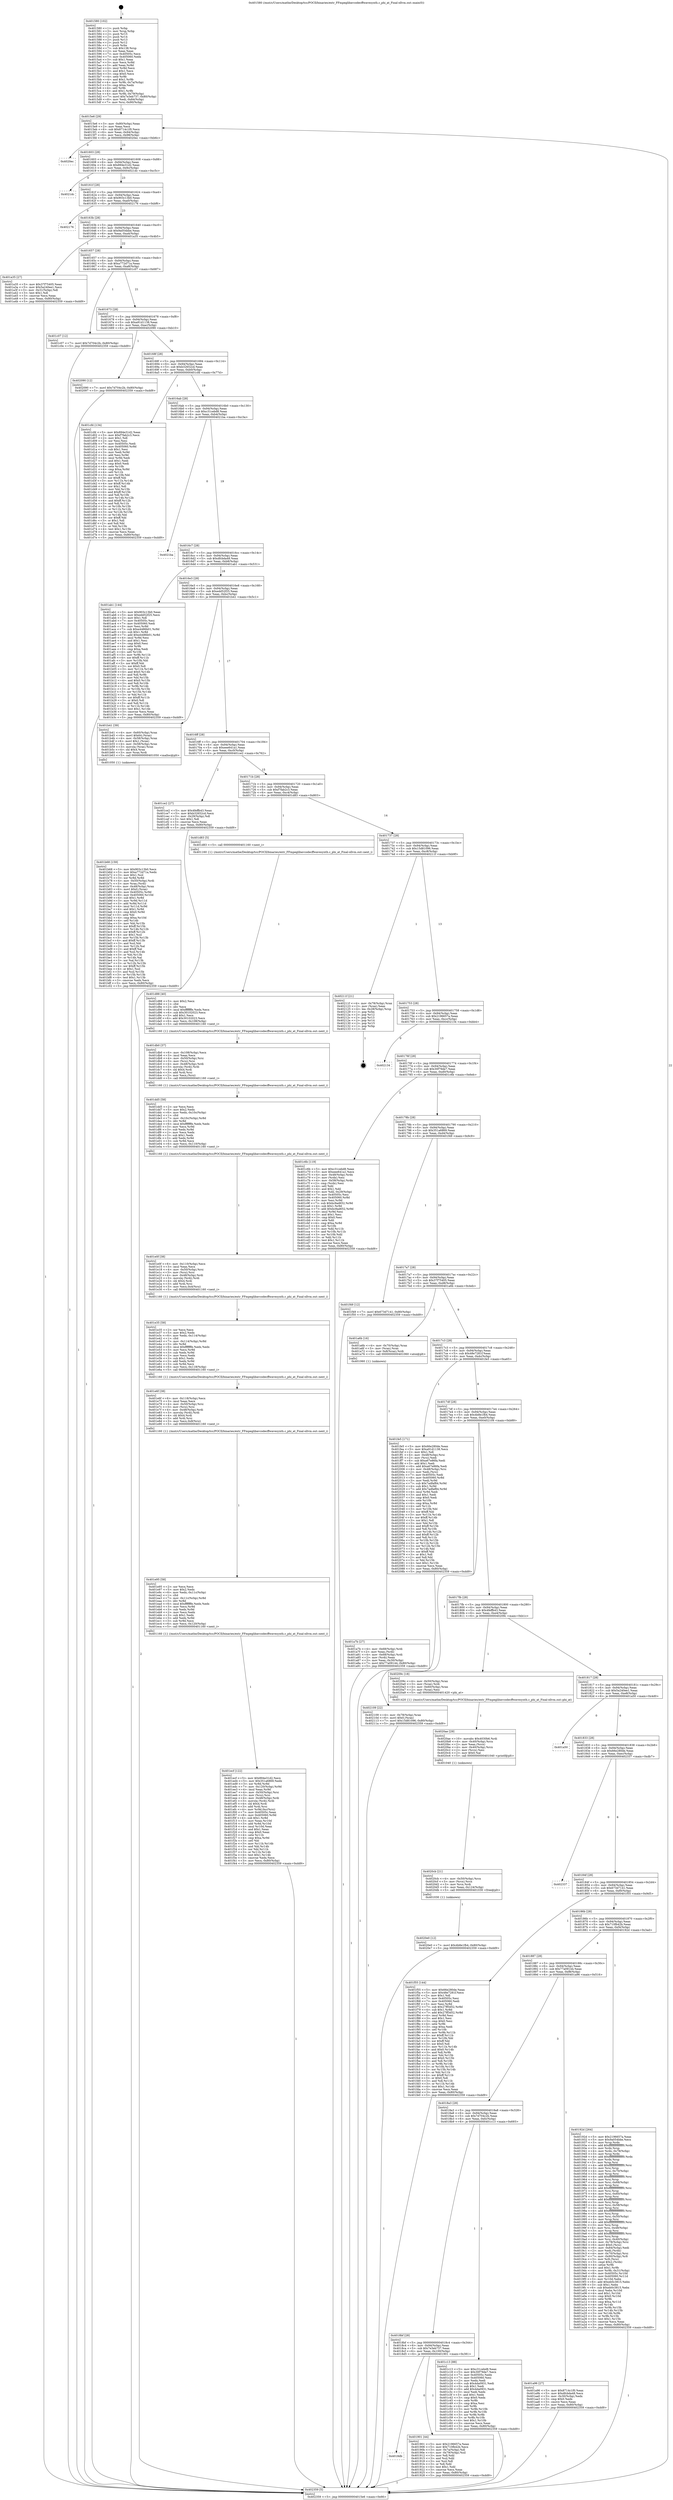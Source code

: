 digraph "0x401580" {
  label = "0x401580 (/mnt/c/Users/mathe/Desktop/tcc/POCII/binaries/extr_FFmpeglibavcodecffwavesynth.c_phi_at_Final-ollvm.out::main(0))"
  labelloc = "t"
  node[shape=record]

  Entry [label="",width=0.3,height=0.3,shape=circle,fillcolor=black,style=filled]
  "0x4015e6" [label="{
     0x4015e6 [29]\l
     | [instrs]\l
     &nbsp;&nbsp;0x4015e6 \<+3\>: mov -0x80(%rbp),%eax\l
     &nbsp;&nbsp;0x4015e9 \<+2\>: mov %eax,%ecx\l
     &nbsp;&nbsp;0x4015eb \<+6\>: sub $0x8714c1f0,%ecx\l
     &nbsp;&nbsp;0x4015f1 \<+6\>: mov %eax,-0x94(%rbp)\l
     &nbsp;&nbsp;0x4015f7 \<+6\>: mov %ecx,-0x98(%rbp)\l
     &nbsp;&nbsp;0x4015fd \<+6\>: je 00000000004020ec \<main+0xb6c\>\l
  }"]
  "0x4020ec" [label="{
     0x4020ec\l
  }", style=dashed]
  "0x401603" [label="{
     0x401603 [28]\l
     | [instrs]\l
     &nbsp;&nbsp;0x401603 \<+5\>: jmp 0000000000401608 \<main+0x88\>\l
     &nbsp;&nbsp;0x401608 \<+6\>: mov -0x94(%rbp),%eax\l
     &nbsp;&nbsp;0x40160e \<+5\>: sub $0x894e31d2,%eax\l
     &nbsp;&nbsp;0x401613 \<+6\>: mov %eax,-0x9c(%rbp)\l
     &nbsp;&nbsp;0x401619 \<+6\>: je 00000000004021dc \<main+0xc5c\>\l
  }"]
  Exit [label="",width=0.3,height=0.3,shape=circle,fillcolor=black,style=filled,peripheries=2]
  "0x4021dc" [label="{
     0x4021dc\l
  }", style=dashed]
  "0x40161f" [label="{
     0x40161f [28]\l
     | [instrs]\l
     &nbsp;&nbsp;0x40161f \<+5\>: jmp 0000000000401624 \<main+0xa4\>\l
     &nbsp;&nbsp;0x401624 \<+6\>: mov -0x94(%rbp),%eax\l
     &nbsp;&nbsp;0x40162a \<+5\>: sub $0x903c13b0,%eax\l
     &nbsp;&nbsp;0x40162f \<+6\>: mov %eax,-0xa0(%rbp)\l
     &nbsp;&nbsp;0x401635 \<+6\>: je 0000000000402176 \<main+0xbf6\>\l
  }"]
  "0x4020e0" [label="{
     0x4020e0 [12]\l
     | [instrs]\l
     &nbsp;&nbsp;0x4020e0 \<+7\>: movl $0x4b8e1fb4,-0x80(%rbp)\l
     &nbsp;&nbsp;0x4020e7 \<+5\>: jmp 0000000000402359 \<main+0xdd9\>\l
  }"]
  "0x402176" [label="{
     0x402176\l
  }", style=dashed]
  "0x40163b" [label="{
     0x40163b [28]\l
     | [instrs]\l
     &nbsp;&nbsp;0x40163b \<+5\>: jmp 0000000000401640 \<main+0xc0\>\l
     &nbsp;&nbsp;0x401640 \<+6\>: mov -0x94(%rbp),%eax\l
     &nbsp;&nbsp;0x401646 \<+5\>: sub $0x9a054bbe,%eax\l
     &nbsp;&nbsp;0x40164b \<+6\>: mov %eax,-0xa4(%rbp)\l
     &nbsp;&nbsp;0x401651 \<+6\>: je 0000000000401a35 \<main+0x4b5\>\l
  }"]
  "0x4020cb" [label="{
     0x4020cb [21]\l
     | [instrs]\l
     &nbsp;&nbsp;0x4020cb \<+4\>: mov -0x50(%rbp),%rcx\l
     &nbsp;&nbsp;0x4020cf \<+3\>: mov (%rcx),%rcx\l
     &nbsp;&nbsp;0x4020d2 \<+3\>: mov %rcx,%rdi\l
     &nbsp;&nbsp;0x4020d5 \<+6\>: mov %eax,-0x124(%rbp)\l
     &nbsp;&nbsp;0x4020db \<+5\>: call 0000000000401030 \<free@plt\>\l
     | [calls]\l
     &nbsp;&nbsp;0x401030 \{1\} (unknown)\l
  }"]
  "0x401a35" [label="{
     0x401a35 [27]\l
     | [instrs]\l
     &nbsp;&nbsp;0x401a35 \<+5\>: mov $0x37f75405,%eax\l
     &nbsp;&nbsp;0x401a3a \<+5\>: mov $0x5a240ee1,%ecx\l
     &nbsp;&nbsp;0x401a3f \<+3\>: mov -0x31(%rbp),%dl\l
     &nbsp;&nbsp;0x401a42 \<+3\>: test $0x1,%dl\l
     &nbsp;&nbsp;0x401a45 \<+3\>: cmovne %ecx,%eax\l
     &nbsp;&nbsp;0x401a48 \<+3\>: mov %eax,-0x80(%rbp)\l
     &nbsp;&nbsp;0x401a4b \<+5\>: jmp 0000000000402359 \<main+0xdd9\>\l
  }"]
  "0x401657" [label="{
     0x401657 [28]\l
     | [instrs]\l
     &nbsp;&nbsp;0x401657 \<+5\>: jmp 000000000040165c \<main+0xdc\>\l
     &nbsp;&nbsp;0x40165c \<+6\>: mov -0x94(%rbp),%eax\l
     &nbsp;&nbsp;0x401662 \<+5\>: sub $0xa772d71a,%eax\l
     &nbsp;&nbsp;0x401667 \<+6\>: mov %eax,-0xa8(%rbp)\l
     &nbsp;&nbsp;0x40166d \<+6\>: je 0000000000401c07 \<main+0x687\>\l
  }"]
  "0x4020ae" [label="{
     0x4020ae [29]\l
     | [instrs]\l
     &nbsp;&nbsp;0x4020ae \<+10\>: movabs $0x4030b6,%rdi\l
     &nbsp;&nbsp;0x4020b8 \<+4\>: mov -0x40(%rbp),%rcx\l
     &nbsp;&nbsp;0x4020bc \<+2\>: mov %eax,(%rcx)\l
     &nbsp;&nbsp;0x4020be \<+4\>: mov -0x40(%rbp),%rcx\l
     &nbsp;&nbsp;0x4020c2 \<+2\>: mov (%rcx),%esi\l
     &nbsp;&nbsp;0x4020c4 \<+2\>: mov $0x0,%al\l
     &nbsp;&nbsp;0x4020c6 \<+5\>: call 0000000000401040 \<printf@plt\>\l
     | [calls]\l
     &nbsp;&nbsp;0x401040 \{1\} (unknown)\l
  }"]
  "0x401c07" [label="{
     0x401c07 [12]\l
     | [instrs]\l
     &nbsp;&nbsp;0x401c07 \<+7\>: movl $0x7d704c2b,-0x80(%rbp)\l
     &nbsp;&nbsp;0x401c0e \<+5\>: jmp 0000000000402359 \<main+0xdd9\>\l
  }"]
  "0x401673" [label="{
     0x401673 [28]\l
     | [instrs]\l
     &nbsp;&nbsp;0x401673 \<+5\>: jmp 0000000000401678 \<main+0xf8\>\l
     &nbsp;&nbsp;0x401678 \<+6\>: mov -0x94(%rbp),%eax\l
     &nbsp;&nbsp;0x40167e \<+5\>: sub $0xa91d1138,%eax\l
     &nbsp;&nbsp;0x401683 \<+6\>: mov %eax,-0xac(%rbp)\l
     &nbsp;&nbsp;0x401689 \<+6\>: je 0000000000402090 \<main+0xb10\>\l
  }"]
  "0x401ecf" [label="{
     0x401ecf [122]\l
     | [instrs]\l
     &nbsp;&nbsp;0x401ecf \<+5\>: mov $0x894e31d2,%ecx\l
     &nbsp;&nbsp;0x401ed4 \<+5\>: mov $0x351a6869,%edx\l
     &nbsp;&nbsp;0x401ed9 \<+3\>: xor %r8d,%r8d\l
     &nbsp;&nbsp;0x401edc \<+7\>: mov -0x120(%rbp),%r9d\l
     &nbsp;&nbsp;0x401ee3 \<+4\>: imul %eax,%r9d\l
     &nbsp;&nbsp;0x401ee7 \<+4\>: mov -0x50(%rbp),%rsi\l
     &nbsp;&nbsp;0x401eeb \<+3\>: mov (%rsi),%rsi\l
     &nbsp;&nbsp;0x401eee \<+4\>: mov -0x48(%rbp),%rdi\l
     &nbsp;&nbsp;0x401ef2 \<+3\>: movslq (%rdi),%rdi\l
     &nbsp;&nbsp;0x401ef5 \<+4\>: shl $0x4,%rdi\l
     &nbsp;&nbsp;0x401ef9 \<+3\>: add %rdi,%rsi\l
     &nbsp;&nbsp;0x401efc \<+4\>: mov %r9d,0xc(%rsi)\l
     &nbsp;&nbsp;0x401f00 \<+7\>: mov 0x40505c,%eax\l
     &nbsp;&nbsp;0x401f07 \<+8\>: mov 0x405060,%r9d\l
     &nbsp;&nbsp;0x401f0f \<+4\>: sub $0x1,%r8d\l
     &nbsp;&nbsp;0x401f13 \<+3\>: mov %eax,%r10d\l
     &nbsp;&nbsp;0x401f16 \<+3\>: add %r8d,%r10d\l
     &nbsp;&nbsp;0x401f19 \<+4\>: imul %r10d,%eax\l
     &nbsp;&nbsp;0x401f1d \<+3\>: and $0x1,%eax\l
     &nbsp;&nbsp;0x401f20 \<+3\>: cmp $0x0,%eax\l
     &nbsp;&nbsp;0x401f23 \<+4\>: sete %r11b\l
     &nbsp;&nbsp;0x401f27 \<+4\>: cmp $0xa,%r9d\l
     &nbsp;&nbsp;0x401f2b \<+3\>: setl %bl\l
     &nbsp;&nbsp;0x401f2e \<+3\>: mov %r11b,%r14b\l
     &nbsp;&nbsp;0x401f31 \<+3\>: and %bl,%r14b\l
     &nbsp;&nbsp;0x401f34 \<+3\>: xor %bl,%r11b\l
     &nbsp;&nbsp;0x401f37 \<+3\>: or %r11b,%r14b\l
     &nbsp;&nbsp;0x401f3a \<+4\>: test $0x1,%r14b\l
     &nbsp;&nbsp;0x401f3e \<+3\>: cmovne %edx,%ecx\l
     &nbsp;&nbsp;0x401f41 \<+3\>: mov %ecx,-0x80(%rbp)\l
     &nbsp;&nbsp;0x401f44 \<+5\>: jmp 0000000000402359 \<main+0xdd9\>\l
  }"]
  "0x402090" [label="{
     0x402090 [12]\l
     | [instrs]\l
     &nbsp;&nbsp;0x402090 \<+7\>: movl $0x7d704c2b,-0x80(%rbp)\l
     &nbsp;&nbsp;0x402097 \<+5\>: jmp 0000000000402359 \<main+0xdd9\>\l
  }"]
  "0x40168f" [label="{
     0x40168f [28]\l
     | [instrs]\l
     &nbsp;&nbsp;0x40168f \<+5\>: jmp 0000000000401694 \<main+0x114\>\l
     &nbsp;&nbsp;0x401694 \<+6\>: mov -0x94(%rbp),%eax\l
     &nbsp;&nbsp;0x40169a \<+5\>: sub $0xb32652cd,%eax\l
     &nbsp;&nbsp;0x40169f \<+6\>: mov %eax,-0xb0(%rbp)\l
     &nbsp;&nbsp;0x4016a5 \<+6\>: je 0000000000401cfd \<main+0x77d\>\l
  }"]
  "0x401e95" [label="{
     0x401e95 [58]\l
     | [instrs]\l
     &nbsp;&nbsp;0x401e95 \<+2\>: xor %ecx,%ecx\l
     &nbsp;&nbsp;0x401e97 \<+5\>: mov $0x2,%edx\l
     &nbsp;&nbsp;0x401e9c \<+6\>: mov %edx,-0x11c(%rbp)\l
     &nbsp;&nbsp;0x401ea2 \<+1\>: cltd\l
     &nbsp;&nbsp;0x401ea3 \<+7\>: mov -0x11c(%rbp),%r8d\l
     &nbsp;&nbsp;0x401eaa \<+3\>: idiv %r8d\l
     &nbsp;&nbsp;0x401ead \<+6\>: imul $0xfffffffe,%edx,%edx\l
     &nbsp;&nbsp;0x401eb3 \<+3\>: mov %ecx,%r9d\l
     &nbsp;&nbsp;0x401eb6 \<+3\>: sub %edx,%r9d\l
     &nbsp;&nbsp;0x401eb9 \<+2\>: mov %ecx,%edx\l
     &nbsp;&nbsp;0x401ebb \<+3\>: sub $0x1,%edx\l
     &nbsp;&nbsp;0x401ebe \<+3\>: add %edx,%r9d\l
     &nbsp;&nbsp;0x401ec1 \<+3\>: sub %r9d,%ecx\l
     &nbsp;&nbsp;0x401ec4 \<+6\>: mov %ecx,-0x120(%rbp)\l
     &nbsp;&nbsp;0x401eca \<+5\>: call 0000000000401160 \<next_i\>\l
     | [calls]\l
     &nbsp;&nbsp;0x401160 \{1\} (/mnt/c/Users/mathe/Desktop/tcc/POCII/binaries/extr_FFmpeglibavcodecffwavesynth.c_phi_at_Final-ollvm.out::next_i)\l
  }"]
  "0x401cfd" [label="{
     0x401cfd [134]\l
     | [instrs]\l
     &nbsp;&nbsp;0x401cfd \<+5\>: mov $0x894e31d2,%eax\l
     &nbsp;&nbsp;0x401d02 \<+5\>: mov $0xf7fab2c3,%ecx\l
     &nbsp;&nbsp;0x401d07 \<+2\>: mov $0x1,%dl\l
     &nbsp;&nbsp;0x401d09 \<+2\>: xor %esi,%esi\l
     &nbsp;&nbsp;0x401d0b \<+7\>: mov 0x40505c,%edi\l
     &nbsp;&nbsp;0x401d12 \<+8\>: mov 0x405060,%r8d\l
     &nbsp;&nbsp;0x401d1a \<+3\>: sub $0x1,%esi\l
     &nbsp;&nbsp;0x401d1d \<+3\>: mov %edi,%r9d\l
     &nbsp;&nbsp;0x401d20 \<+3\>: add %esi,%r9d\l
     &nbsp;&nbsp;0x401d23 \<+4\>: imul %r9d,%edi\l
     &nbsp;&nbsp;0x401d27 \<+3\>: and $0x1,%edi\l
     &nbsp;&nbsp;0x401d2a \<+3\>: cmp $0x0,%edi\l
     &nbsp;&nbsp;0x401d2d \<+4\>: sete %r10b\l
     &nbsp;&nbsp;0x401d31 \<+4\>: cmp $0xa,%r8d\l
     &nbsp;&nbsp;0x401d35 \<+4\>: setl %r11b\l
     &nbsp;&nbsp;0x401d39 \<+3\>: mov %r10b,%bl\l
     &nbsp;&nbsp;0x401d3c \<+3\>: xor $0xff,%bl\l
     &nbsp;&nbsp;0x401d3f \<+3\>: mov %r11b,%r14b\l
     &nbsp;&nbsp;0x401d42 \<+4\>: xor $0xff,%r14b\l
     &nbsp;&nbsp;0x401d46 \<+3\>: xor $0x1,%dl\l
     &nbsp;&nbsp;0x401d49 \<+3\>: mov %bl,%r15b\l
     &nbsp;&nbsp;0x401d4c \<+4\>: and $0xff,%r15b\l
     &nbsp;&nbsp;0x401d50 \<+3\>: and %dl,%r10b\l
     &nbsp;&nbsp;0x401d53 \<+3\>: mov %r14b,%r12b\l
     &nbsp;&nbsp;0x401d56 \<+4\>: and $0xff,%r12b\l
     &nbsp;&nbsp;0x401d5a \<+3\>: and %dl,%r11b\l
     &nbsp;&nbsp;0x401d5d \<+3\>: or %r10b,%r15b\l
     &nbsp;&nbsp;0x401d60 \<+3\>: or %r11b,%r12b\l
     &nbsp;&nbsp;0x401d63 \<+3\>: xor %r12b,%r15b\l
     &nbsp;&nbsp;0x401d66 \<+3\>: or %r14b,%bl\l
     &nbsp;&nbsp;0x401d69 \<+3\>: xor $0xff,%bl\l
     &nbsp;&nbsp;0x401d6c \<+3\>: or $0x1,%dl\l
     &nbsp;&nbsp;0x401d6f \<+2\>: and %dl,%bl\l
     &nbsp;&nbsp;0x401d71 \<+3\>: or %bl,%r15b\l
     &nbsp;&nbsp;0x401d74 \<+4\>: test $0x1,%r15b\l
     &nbsp;&nbsp;0x401d78 \<+3\>: cmovne %ecx,%eax\l
     &nbsp;&nbsp;0x401d7b \<+3\>: mov %eax,-0x80(%rbp)\l
     &nbsp;&nbsp;0x401d7e \<+5\>: jmp 0000000000402359 \<main+0xdd9\>\l
  }"]
  "0x4016ab" [label="{
     0x4016ab [28]\l
     | [instrs]\l
     &nbsp;&nbsp;0x4016ab \<+5\>: jmp 00000000004016b0 \<main+0x130\>\l
     &nbsp;&nbsp;0x4016b0 \<+6\>: mov -0x94(%rbp),%eax\l
     &nbsp;&nbsp;0x4016b6 \<+5\>: sub $0xc31cebd8,%eax\l
     &nbsp;&nbsp;0x4016bb \<+6\>: mov %eax,-0xb4(%rbp)\l
     &nbsp;&nbsp;0x4016c1 \<+6\>: je 00000000004021ba \<main+0xc3a\>\l
  }"]
  "0x401e6f" [label="{
     0x401e6f [38]\l
     | [instrs]\l
     &nbsp;&nbsp;0x401e6f \<+6\>: mov -0x118(%rbp),%ecx\l
     &nbsp;&nbsp;0x401e75 \<+3\>: imul %eax,%ecx\l
     &nbsp;&nbsp;0x401e78 \<+4\>: mov -0x50(%rbp),%rsi\l
     &nbsp;&nbsp;0x401e7c \<+3\>: mov (%rsi),%rsi\l
     &nbsp;&nbsp;0x401e7f \<+4\>: mov -0x48(%rbp),%rdi\l
     &nbsp;&nbsp;0x401e83 \<+3\>: movslq (%rdi),%rdi\l
     &nbsp;&nbsp;0x401e86 \<+4\>: shl $0x4,%rdi\l
     &nbsp;&nbsp;0x401e8a \<+3\>: add %rdi,%rsi\l
     &nbsp;&nbsp;0x401e8d \<+3\>: mov %ecx,0x8(%rsi)\l
     &nbsp;&nbsp;0x401e90 \<+5\>: call 0000000000401160 \<next_i\>\l
     | [calls]\l
     &nbsp;&nbsp;0x401160 \{1\} (/mnt/c/Users/mathe/Desktop/tcc/POCII/binaries/extr_FFmpeglibavcodecffwavesynth.c_phi_at_Final-ollvm.out::next_i)\l
  }"]
  "0x4021ba" [label="{
     0x4021ba\l
  }", style=dashed]
  "0x4016c7" [label="{
     0x4016c7 [28]\l
     | [instrs]\l
     &nbsp;&nbsp;0x4016c7 \<+5\>: jmp 00000000004016cc \<main+0x14c\>\l
     &nbsp;&nbsp;0x4016cc \<+6\>: mov -0x94(%rbp),%eax\l
     &nbsp;&nbsp;0x4016d2 \<+5\>: sub $0xdfcbda48,%eax\l
     &nbsp;&nbsp;0x4016d7 \<+6\>: mov %eax,-0xb8(%rbp)\l
     &nbsp;&nbsp;0x4016dd \<+6\>: je 0000000000401ab1 \<main+0x531\>\l
  }"]
  "0x401e35" [label="{
     0x401e35 [58]\l
     | [instrs]\l
     &nbsp;&nbsp;0x401e35 \<+2\>: xor %ecx,%ecx\l
     &nbsp;&nbsp;0x401e37 \<+5\>: mov $0x2,%edx\l
     &nbsp;&nbsp;0x401e3c \<+6\>: mov %edx,-0x114(%rbp)\l
     &nbsp;&nbsp;0x401e42 \<+1\>: cltd\l
     &nbsp;&nbsp;0x401e43 \<+7\>: mov -0x114(%rbp),%r8d\l
     &nbsp;&nbsp;0x401e4a \<+3\>: idiv %r8d\l
     &nbsp;&nbsp;0x401e4d \<+6\>: imul $0xfffffffe,%edx,%edx\l
     &nbsp;&nbsp;0x401e53 \<+3\>: mov %ecx,%r9d\l
     &nbsp;&nbsp;0x401e56 \<+3\>: sub %edx,%r9d\l
     &nbsp;&nbsp;0x401e59 \<+2\>: mov %ecx,%edx\l
     &nbsp;&nbsp;0x401e5b \<+3\>: sub $0x1,%edx\l
     &nbsp;&nbsp;0x401e5e \<+3\>: add %edx,%r9d\l
     &nbsp;&nbsp;0x401e61 \<+3\>: sub %r9d,%ecx\l
     &nbsp;&nbsp;0x401e64 \<+6\>: mov %ecx,-0x118(%rbp)\l
     &nbsp;&nbsp;0x401e6a \<+5\>: call 0000000000401160 \<next_i\>\l
     | [calls]\l
     &nbsp;&nbsp;0x401160 \{1\} (/mnt/c/Users/mathe/Desktop/tcc/POCII/binaries/extr_FFmpeglibavcodecffwavesynth.c_phi_at_Final-ollvm.out::next_i)\l
  }"]
  "0x401ab1" [label="{
     0x401ab1 [144]\l
     | [instrs]\l
     &nbsp;&nbsp;0x401ab1 \<+5\>: mov $0x903c13b0,%eax\l
     &nbsp;&nbsp;0x401ab6 \<+5\>: mov $0xedd52f25,%ecx\l
     &nbsp;&nbsp;0x401abb \<+2\>: mov $0x1,%dl\l
     &nbsp;&nbsp;0x401abd \<+7\>: mov 0x40505c,%esi\l
     &nbsp;&nbsp;0x401ac4 \<+7\>: mov 0x405060,%edi\l
     &nbsp;&nbsp;0x401acb \<+3\>: mov %esi,%r8d\l
     &nbsp;&nbsp;0x401ace \<+7\>: sub $0xe4486b01,%r8d\l
     &nbsp;&nbsp;0x401ad5 \<+4\>: sub $0x1,%r8d\l
     &nbsp;&nbsp;0x401ad9 \<+7\>: add $0xe4486b01,%r8d\l
     &nbsp;&nbsp;0x401ae0 \<+4\>: imul %r8d,%esi\l
     &nbsp;&nbsp;0x401ae4 \<+3\>: and $0x1,%esi\l
     &nbsp;&nbsp;0x401ae7 \<+3\>: cmp $0x0,%esi\l
     &nbsp;&nbsp;0x401aea \<+4\>: sete %r9b\l
     &nbsp;&nbsp;0x401aee \<+3\>: cmp $0xa,%edi\l
     &nbsp;&nbsp;0x401af1 \<+4\>: setl %r10b\l
     &nbsp;&nbsp;0x401af5 \<+3\>: mov %r9b,%r11b\l
     &nbsp;&nbsp;0x401af8 \<+4\>: xor $0xff,%r11b\l
     &nbsp;&nbsp;0x401afc \<+3\>: mov %r10b,%bl\l
     &nbsp;&nbsp;0x401aff \<+3\>: xor $0xff,%bl\l
     &nbsp;&nbsp;0x401b02 \<+3\>: xor $0x0,%dl\l
     &nbsp;&nbsp;0x401b05 \<+3\>: mov %r11b,%r14b\l
     &nbsp;&nbsp;0x401b08 \<+4\>: and $0x0,%r14b\l
     &nbsp;&nbsp;0x401b0c \<+3\>: and %dl,%r9b\l
     &nbsp;&nbsp;0x401b0f \<+3\>: mov %bl,%r15b\l
     &nbsp;&nbsp;0x401b12 \<+4\>: and $0x0,%r15b\l
     &nbsp;&nbsp;0x401b16 \<+3\>: and %dl,%r10b\l
     &nbsp;&nbsp;0x401b19 \<+3\>: or %r9b,%r14b\l
     &nbsp;&nbsp;0x401b1c \<+3\>: or %r10b,%r15b\l
     &nbsp;&nbsp;0x401b1f \<+3\>: xor %r15b,%r14b\l
     &nbsp;&nbsp;0x401b22 \<+3\>: or %bl,%r11b\l
     &nbsp;&nbsp;0x401b25 \<+4\>: xor $0xff,%r11b\l
     &nbsp;&nbsp;0x401b29 \<+3\>: or $0x0,%dl\l
     &nbsp;&nbsp;0x401b2c \<+3\>: and %dl,%r11b\l
     &nbsp;&nbsp;0x401b2f \<+3\>: or %r11b,%r14b\l
     &nbsp;&nbsp;0x401b32 \<+4\>: test $0x1,%r14b\l
     &nbsp;&nbsp;0x401b36 \<+3\>: cmovne %ecx,%eax\l
     &nbsp;&nbsp;0x401b39 \<+3\>: mov %eax,-0x80(%rbp)\l
     &nbsp;&nbsp;0x401b3c \<+5\>: jmp 0000000000402359 \<main+0xdd9\>\l
  }"]
  "0x4016e3" [label="{
     0x4016e3 [28]\l
     | [instrs]\l
     &nbsp;&nbsp;0x4016e3 \<+5\>: jmp 00000000004016e8 \<main+0x168\>\l
     &nbsp;&nbsp;0x4016e8 \<+6\>: mov -0x94(%rbp),%eax\l
     &nbsp;&nbsp;0x4016ee \<+5\>: sub $0xedd52f25,%eax\l
     &nbsp;&nbsp;0x4016f3 \<+6\>: mov %eax,-0xbc(%rbp)\l
     &nbsp;&nbsp;0x4016f9 \<+6\>: je 0000000000401b41 \<main+0x5c1\>\l
  }"]
  "0x401e0f" [label="{
     0x401e0f [38]\l
     | [instrs]\l
     &nbsp;&nbsp;0x401e0f \<+6\>: mov -0x110(%rbp),%ecx\l
     &nbsp;&nbsp;0x401e15 \<+3\>: imul %eax,%ecx\l
     &nbsp;&nbsp;0x401e18 \<+4\>: mov -0x50(%rbp),%rsi\l
     &nbsp;&nbsp;0x401e1c \<+3\>: mov (%rsi),%rsi\l
     &nbsp;&nbsp;0x401e1f \<+4\>: mov -0x48(%rbp),%rdi\l
     &nbsp;&nbsp;0x401e23 \<+3\>: movslq (%rdi),%rdi\l
     &nbsp;&nbsp;0x401e26 \<+4\>: shl $0x4,%rdi\l
     &nbsp;&nbsp;0x401e2a \<+3\>: add %rdi,%rsi\l
     &nbsp;&nbsp;0x401e2d \<+3\>: mov %ecx,0x4(%rsi)\l
     &nbsp;&nbsp;0x401e30 \<+5\>: call 0000000000401160 \<next_i\>\l
     | [calls]\l
     &nbsp;&nbsp;0x401160 \{1\} (/mnt/c/Users/mathe/Desktop/tcc/POCII/binaries/extr_FFmpeglibavcodecffwavesynth.c_phi_at_Final-ollvm.out::next_i)\l
  }"]
  "0x401b41" [label="{
     0x401b41 [39]\l
     | [instrs]\l
     &nbsp;&nbsp;0x401b41 \<+4\>: mov -0x60(%rbp),%rax\l
     &nbsp;&nbsp;0x401b45 \<+6\>: movl $0x64,(%rax)\l
     &nbsp;&nbsp;0x401b4b \<+4\>: mov -0x58(%rbp),%rax\l
     &nbsp;&nbsp;0x401b4f \<+6\>: movl $0x1,(%rax)\l
     &nbsp;&nbsp;0x401b55 \<+4\>: mov -0x58(%rbp),%rax\l
     &nbsp;&nbsp;0x401b59 \<+3\>: movslq (%rax),%rax\l
     &nbsp;&nbsp;0x401b5c \<+4\>: shl $0x4,%rax\l
     &nbsp;&nbsp;0x401b60 \<+3\>: mov %rax,%rdi\l
     &nbsp;&nbsp;0x401b63 \<+5\>: call 0000000000401050 \<malloc@plt\>\l
     | [calls]\l
     &nbsp;&nbsp;0x401050 \{1\} (unknown)\l
  }"]
  "0x4016ff" [label="{
     0x4016ff [28]\l
     | [instrs]\l
     &nbsp;&nbsp;0x4016ff \<+5\>: jmp 0000000000401704 \<main+0x184\>\l
     &nbsp;&nbsp;0x401704 \<+6\>: mov -0x94(%rbp),%eax\l
     &nbsp;&nbsp;0x40170a \<+5\>: sub $0xeee641a1,%eax\l
     &nbsp;&nbsp;0x40170f \<+6\>: mov %eax,-0xc0(%rbp)\l
     &nbsp;&nbsp;0x401715 \<+6\>: je 0000000000401ce2 \<main+0x762\>\l
  }"]
  "0x401dd5" [label="{
     0x401dd5 [58]\l
     | [instrs]\l
     &nbsp;&nbsp;0x401dd5 \<+2\>: xor %ecx,%ecx\l
     &nbsp;&nbsp;0x401dd7 \<+5\>: mov $0x2,%edx\l
     &nbsp;&nbsp;0x401ddc \<+6\>: mov %edx,-0x10c(%rbp)\l
     &nbsp;&nbsp;0x401de2 \<+1\>: cltd\l
     &nbsp;&nbsp;0x401de3 \<+7\>: mov -0x10c(%rbp),%r8d\l
     &nbsp;&nbsp;0x401dea \<+3\>: idiv %r8d\l
     &nbsp;&nbsp;0x401ded \<+6\>: imul $0xfffffffe,%edx,%edx\l
     &nbsp;&nbsp;0x401df3 \<+3\>: mov %ecx,%r9d\l
     &nbsp;&nbsp;0x401df6 \<+3\>: sub %edx,%r9d\l
     &nbsp;&nbsp;0x401df9 \<+2\>: mov %ecx,%edx\l
     &nbsp;&nbsp;0x401dfb \<+3\>: sub $0x1,%edx\l
     &nbsp;&nbsp;0x401dfe \<+3\>: add %edx,%r9d\l
     &nbsp;&nbsp;0x401e01 \<+3\>: sub %r9d,%ecx\l
     &nbsp;&nbsp;0x401e04 \<+6\>: mov %ecx,-0x110(%rbp)\l
     &nbsp;&nbsp;0x401e0a \<+5\>: call 0000000000401160 \<next_i\>\l
     | [calls]\l
     &nbsp;&nbsp;0x401160 \{1\} (/mnt/c/Users/mathe/Desktop/tcc/POCII/binaries/extr_FFmpeglibavcodecffwavesynth.c_phi_at_Final-ollvm.out::next_i)\l
  }"]
  "0x401ce2" [label="{
     0x401ce2 [27]\l
     | [instrs]\l
     &nbsp;&nbsp;0x401ce2 \<+5\>: mov $0x4feffb43,%eax\l
     &nbsp;&nbsp;0x401ce7 \<+5\>: mov $0xb32652cd,%ecx\l
     &nbsp;&nbsp;0x401cec \<+3\>: mov -0x29(%rbp),%dl\l
     &nbsp;&nbsp;0x401cef \<+3\>: test $0x1,%dl\l
     &nbsp;&nbsp;0x401cf2 \<+3\>: cmovne %ecx,%eax\l
     &nbsp;&nbsp;0x401cf5 \<+3\>: mov %eax,-0x80(%rbp)\l
     &nbsp;&nbsp;0x401cf8 \<+5\>: jmp 0000000000402359 \<main+0xdd9\>\l
  }"]
  "0x40171b" [label="{
     0x40171b [28]\l
     | [instrs]\l
     &nbsp;&nbsp;0x40171b \<+5\>: jmp 0000000000401720 \<main+0x1a0\>\l
     &nbsp;&nbsp;0x401720 \<+6\>: mov -0x94(%rbp),%eax\l
     &nbsp;&nbsp;0x401726 \<+5\>: sub $0xf7fab2c3,%eax\l
     &nbsp;&nbsp;0x40172b \<+6\>: mov %eax,-0xc4(%rbp)\l
     &nbsp;&nbsp;0x401731 \<+6\>: je 0000000000401d83 \<main+0x803\>\l
  }"]
  "0x401db0" [label="{
     0x401db0 [37]\l
     | [instrs]\l
     &nbsp;&nbsp;0x401db0 \<+6\>: mov -0x108(%rbp),%ecx\l
     &nbsp;&nbsp;0x401db6 \<+3\>: imul %eax,%ecx\l
     &nbsp;&nbsp;0x401db9 \<+4\>: mov -0x50(%rbp),%rsi\l
     &nbsp;&nbsp;0x401dbd \<+3\>: mov (%rsi),%rsi\l
     &nbsp;&nbsp;0x401dc0 \<+4\>: mov -0x48(%rbp),%rdi\l
     &nbsp;&nbsp;0x401dc4 \<+3\>: movslq (%rdi),%rdi\l
     &nbsp;&nbsp;0x401dc7 \<+4\>: shl $0x4,%rdi\l
     &nbsp;&nbsp;0x401dcb \<+3\>: add %rdi,%rsi\l
     &nbsp;&nbsp;0x401dce \<+2\>: mov %ecx,(%rsi)\l
     &nbsp;&nbsp;0x401dd0 \<+5\>: call 0000000000401160 \<next_i\>\l
     | [calls]\l
     &nbsp;&nbsp;0x401160 \{1\} (/mnt/c/Users/mathe/Desktop/tcc/POCII/binaries/extr_FFmpeglibavcodecffwavesynth.c_phi_at_Final-ollvm.out::next_i)\l
  }"]
  "0x401d83" [label="{
     0x401d83 [5]\l
     | [instrs]\l
     &nbsp;&nbsp;0x401d83 \<+5\>: call 0000000000401160 \<next_i\>\l
     | [calls]\l
     &nbsp;&nbsp;0x401160 \{1\} (/mnt/c/Users/mathe/Desktop/tcc/POCII/binaries/extr_FFmpeglibavcodecffwavesynth.c_phi_at_Final-ollvm.out::next_i)\l
  }"]
  "0x401737" [label="{
     0x401737 [28]\l
     | [instrs]\l
     &nbsp;&nbsp;0x401737 \<+5\>: jmp 000000000040173c \<main+0x1bc\>\l
     &nbsp;&nbsp;0x40173c \<+6\>: mov -0x94(%rbp),%eax\l
     &nbsp;&nbsp;0x401742 \<+5\>: sub $0x15d81096,%eax\l
     &nbsp;&nbsp;0x401747 \<+6\>: mov %eax,-0xc8(%rbp)\l
     &nbsp;&nbsp;0x40174d \<+6\>: je 000000000040211f \<main+0xb9f\>\l
  }"]
  "0x401d88" [label="{
     0x401d88 [40]\l
     | [instrs]\l
     &nbsp;&nbsp;0x401d88 \<+5\>: mov $0x2,%ecx\l
     &nbsp;&nbsp;0x401d8d \<+1\>: cltd\l
     &nbsp;&nbsp;0x401d8e \<+2\>: idiv %ecx\l
     &nbsp;&nbsp;0x401d90 \<+6\>: imul $0xfffffffe,%edx,%ecx\l
     &nbsp;&nbsp;0x401d96 \<+6\>: sub $0x30102023,%ecx\l
     &nbsp;&nbsp;0x401d9c \<+3\>: add $0x1,%ecx\l
     &nbsp;&nbsp;0x401d9f \<+6\>: add $0x30102023,%ecx\l
     &nbsp;&nbsp;0x401da5 \<+6\>: mov %ecx,-0x108(%rbp)\l
     &nbsp;&nbsp;0x401dab \<+5\>: call 0000000000401160 \<next_i\>\l
     | [calls]\l
     &nbsp;&nbsp;0x401160 \{1\} (/mnt/c/Users/mathe/Desktop/tcc/POCII/binaries/extr_FFmpeglibavcodecffwavesynth.c_phi_at_Final-ollvm.out::next_i)\l
  }"]
  "0x40211f" [label="{
     0x40211f [21]\l
     | [instrs]\l
     &nbsp;&nbsp;0x40211f \<+4\>: mov -0x78(%rbp),%rax\l
     &nbsp;&nbsp;0x402123 \<+2\>: mov (%rax),%eax\l
     &nbsp;&nbsp;0x402125 \<+4\>: lea -0x28(%rbp),%rsp\l
     &nbsp;&nbsp;0x402129 \<+1\>: pop %rbx\l
     &nbsp;&nbsp;0x40212a \<+2\>: pop %r12\l
     &nbsp;&nbsp;0x40212c \<+2\>: pop %r13\l
     &nbsp;&nbsp;0x40212e \<+2\>: pop %r14\l
     &nbsp;&nbsp;0x402130 \<+2\>: pop %r15\l
     &nbsp;&nbsp;0x402132 \<+1\>: pop %rbp\l
     &nbsp;&nbsp;0x402133 \<+1\>: ret\l
  }"]
  "0x401753" [label="{
     0x401753 [28]\l
     | [instrs]\l
     &nbsp;&nbsp;0x401753 \<+5\>: jmp 0000000000401758 \<main+0x1d8\>\l
     &nbsp;&nbsp;0x401758 \<+6\>: mov -0x94(%rbp),%eax\l
     &nbsp;&nbsp;0x40175e \<+5\>: sub $0x2196657a,%eax\l
     &nbsp;&nbsp;0x401763 \<+6\>: mov %eax,-0xcc(%rbp)\l
     &nbsp;&nbsp;0x401769 \<+6\>: je 0000000000402134 \<main+0xbb4\>\l
  }"]
  "0x401b68" [label="{
     0x401b68 [159]\l
     | [instrs]\l
     &nbsp;&nbsp;0x401b68 \<+5\>: mov $0x903c13b0,%ecx\l
     &nbsp;&nbsp;0x401b6d \<+5\>: mov $0xa772d71a,%edx\l
     &nbsp;&nbsp;0x401b72 \<+3\>: mov $0x1,%sil\l
     &nbsp;&nbsp;0x401b75 \<+3\>: xor %r8d,%r8d\l
     &nbsp;&nbsp;0x401b78 \<+4\>: mov -0x50(%rbp),%rdi\l
     &nbsp;&nbsp;0x401b7c \<+3\>: mov %rax,(%rdi)\l
     &nbsp;&nbsp;0x401b7f \<+4\>: mov -0x48(%rbp),%rax\l
     &nbsp;&nbsp;0x401b83 \<+6\>: movl $0x0,(%rax)\l
     &nbsp;&nbsp;0x401b89 \<+8\>: mov 0x40505c,%r9d\l
     &nbsp;&nbsp;0x401b91 \<+8\>: mov 0x405060,%r10d\l
     &nbsp;&nbsp;0x401b99 \<+4\>: sub $0x1,%r8d\l
     &nbsp;&nbsp;0x401b9d \<+3\>: mov %r9d,%r11d\l
     &nbsp;&nbsp;0x401ba0 \<+3\>: add %r8d,%r11d\l
     &nbsp;&nbsp;0x401ba3 \<+4\>: imul %r11d,%r9d\l
     &nbsp;&nbsp;0x401ba7 \<+4\>: and $0x1,%r9d\l
     &nbsp;&nbsp;0x401bab \<+4\>: cmp $0x0,%r9d\l
     &nbsp;&nbsp;0x401baf \<+3\>: sete %bl\l
     &nbsp;&nbsp;0x401bb2 \<+4\>: cmp $0xa,%r10d\l
     &nbsp;&nbsp;0x401bb6 \<+4\>: setl %r14b\l
     &nbsp;&nbsp;0x401bba \<+3\>: mov %bl,%r15b\l
     &nbsp;&nbsp;0x401bbd \<+4\>: xor $0xff,%r15b\l
     &nbsp;&nbsp;0x401bc1 \<+3\>: mov %r14b,%r12b\l
     &nbsp;&nbsp;0x401bc4 \<+4\>: xor $0xff,%r12b\l
     &nbsp;&nbsp;0x401bc8 \<+4\>: xor $0x1,%sil\l
     &nbsp;&nbsp;0x401bcc \<+3\>: mov %r15b,%r13b\l
     &nbsp;&nbsp;0x401bcf \<+4\>: and $0xff,%r13b\l
     &nbsp;&nbsp;0x401bd3 \<+3\>: and %sil,%bl\l
     &nbsp;&nbsp;0x401bd6 \<+3\>: mov %r12b,%al\l
     &nbsp;&nbsp;0x401bd9 \<+2\>: and $0xff,%al\l
     &nbsp;&nbsp;0x401bdb \<+3\>: and %sil,%r14b\l
     &nbsp;&nbsp;0x401bde \<+3\>: or %bl,%r13b\l
     &nbsp;&nbsp;0x401be1 \<+3\>: or %r14b,%al\l
     &nbsp;&nbsp;0x401be4 \<+3\>: xor %al,%r13b\l
     &nbsp;&nbsp;0x401be7 \<+3\>: or %r12b,%r15b\l
     &nbsp;&nbsp;0x401bea \<+4\>: xor $0xff,%r15b\l
     &nbsp;&nbsp;0x401bee \<+4\>: or $0x1,%sil\l
     &nbsp;&nbsp;0x401bf2 \<+3\>: and %sil,%r15b\l
     &nbsp;&nbsp;0x401bf5 \<+3\>: or %r15b,%r13b\l
     &nbsp;&nbsp;0x401bf8 \<+4\>: test $0x1,%r13b\l
     &nbsp;&nbsp;0x401bfc \<+3\>: cmovne %edx,%ecx\l
     &nbsp;&nbsp;0x401bff \<+3\>: mov %ecx,-0x80(%rbp)\l
     &nbsp;&nbsp;0x401c02 \<+5\>: jmp 0000000000402359 \<main+0xdd9\>\l
  }"]
  "0x402134" [label="{
     0x402134\l
  }", style=dashed]
  "0x40176f" [label="{
     0x40176f [28]\l
     | [instrs]\l
     &nbsp;&nbsp;0x40176f \<+5\>: jmp 0000000000401774 \<main+0x1f4\>\l
     &nbsp;&nbsp;0x401774 \<+6\>: mov -0x94(%rbp),%eax\l
     &nbsp;&nbsp;0x40177a \<+5\>: sub $0x30f79de7,%eax\l
     &nbsp;&nbsp;0x40177f \<+6\>: mov %eax,-0xd0(%rbp)\l
     &nbsp;&nbsp;0x401785 \<+6\>: je 0000000000401c6b \<main+0x6eb\>\l
  }"]
  "0x401a7b" [label="{
     0x401a7b [27]\l
     | [instrs]\l
     &nbsp;&nbsp;0x401a7b \<+4\>: mov -0x68(%rbp),%rdi\l
     &nbsp;&nbsp;0x401a7f \<+2\>: mov %eax,(%rdi)\l
     &nbsp;&nbsp;0x401a81 \<+4\>: mov -0x68(%rbp),%rdi\l
     &nbsp;&nbsp;0x401a85 \<+2\>: mov (%rdi),%eax\l
     &nbsp;&nbsp;0x401a87 \<+3\>: mov %eax,-0x30(%rbp)\l
     &nbsp;&nbsp;0x401a8a \<+7\>: movl $0x77a09144,-0x80(%rbp)\l
     &nbsp;&nbsp;0x401a91 \<+5\>: jmp 0000000000402359 \<main+0xdd9\>\l
  }"]
  "0x401c6b" [label="{
     0x401c6b [119]\l
     | [instrs]\l
     &nbsp;&nbsp;0x401c6b \<+5\>: mov $0xc31cebd8,%eax\l
     &nbsp;&nbsp;0x401c70 \<+5\>: mov $0xeee641a1,%ecx\l
     &nbsp;&nbsp;0x401c75 \<+4\>: mov -0x48(%rbp),%rdx\l
     &nbsp;&nbsp;0x401c79 \<+2\>: mov (%rdx),%esi\l
     &nbsp;&nbsp;0x401c7b \<+4\>: mov -0x58(%rbp),%rdx\l
     &nbsp;&nbsp;0x401c7f \<+2\>: cmp (%rdx),%esi\l
     &nbsp;&nbsp;0x401c81 \<+4\>: setl %dil\l
     &nbsp;&nbsp;0x401c85 \<+4\>: and $0x1,%dil\l
     &nbsp;&nbsp;0x401c89 \<+4\>: mov %dil,-0x29(%rbp)\l
     &nbsp;&nbsp;0x401c8d \<+7\>: mov 0x40505c,%esi\l
     &nbsp;&nbsp;0x401c94 \<+8\>: mov 0x405060,%r8d\l
     &nbsp;&nbsp;0x401c9c \<+3\>: mov %esi,%r9d\l
     &nbsp;&nbsp;0x401c9f \<+7\>: sub $0xbc9ad652,%r9d\l
     &nbsp;&nbsp;0x401ca6 \<+4\>: sub $0x1,%r9d\l
     &nbsp;&nbsp;0x401caa \<+7\>: add $0xbc9ad652,%r9d\l
     &nbsp;&nbsp;0x401cb1 \<+4\>: imul %r9d,%esi\l
     &nbsp;&nbsp;0x401cb5 \<+3\>: and $0x1,%esi\l
     &nbsp;&nbsp;0x401cb8 \<+3\>: cmp $0x0,%esi\l
     &nbsp;&nbsp;0x401cbb \<+4\>: sete %dil\l
     &nbsp;&nbsp;0x401cbf \<+4\>: cmp $0xa,%r8d\l
     &nbsp;&nbsp;0x401cc3 \<+4\>: setl %r10b\l
     &nbsp;&nbsp;0x401cc7 \<+3\>: mov %dil,%r11b\l
     &nbsp;&nbsp;0x401cca \<+3\>: and %r10b,%r11b\l
     &nbsp;&nbsp;0x401ccd \<+3\>: xor %r10b,%dil\l
     &nbsp;&nbsp;0x401cd0 \<+3\>: or %dil,%r11b\l
     &nbsp;&nbsp;0x401cd3 \<+4\>: test $0x1,%r11b\l
     &nbsp;&nbsp;0x401cd7 \<+3\>: cmovne %ecx,%eax\l
     &nbsp;&nbsp;0x401cda \<+3\>: mov %eax,-0x80(%rbp)\l
     &nbsp;&nbsp;0x401cdd \<+5\>: jmp 0000000000402359 \<main+0xdd9\>\l
  }"]
  "0x40178b" [label="{
     0x40178b [28]\l
     | [instrs]\l
     &nbsp;&nbsp;0x40178b \<+5\>: jmp 0000000000401790 \<main+0x210\>\l
     &nbsp;&nbsp;0x401790 \<+6\>: mov -0x94(%rbp),%eax\l
     &nbsp;&nbsp;0x401796 \<+5\>: sub $0x351a6869,%eax\l
     &nbsp;&nbsp;0x40179b \<+6\>: mov %eax,-0xd4(%rbp)\l
     &nbsp;&nbsp;0x4017a1 \<+6\>: je 0000000000401f49 \<main+0x9c9\>\l
  }"]
  "0x401580" [label="{
     0x401580 [102]\l
     | [instrs]\l
     &nbsp;&nbsp;0x401580 \<+1\>: push %rbp\l
     &nbsp;&nbsp;0x401581 \<+3\>: mov %rsp,%rbp\l
     &nbsp;&nbsp;0x401584 \<+2\>: push %r15\l
     &nbsp;&nbsp;0x401586 \<+2\>: push %r14\l
     &nbsp;&nbsp;0x401588 \<+2\>: push %r13\l
     &nbsp;&nbsp;0x40158a \<+2\>: push %r12\l
     &nbsp;&nbsp;0x40158c \<+1\>: push %rbx\l
     &nbsp;&nbsp;0x40158d \<+7\>: sub $0x138,%rsp\l
     &nbsp;&nbsp;0x401594 \<+2\>: xor %eax,%eax\l
     &nbsp;&nbsp;0x401596 \<+7\>: mov 0x40505c,%ecx\l
     &nbsp;&nbsp;0x40159d \<+7\>: mov 0x405060,%edx\l
     &nbsp;&nbsp;0x4015a4 \<+3\>: sub $0x1,%eax\l
     &nbsp;&nbsp;0x4015a7 \<+3\>: mov %ecx,%r8d\l
     &nbsp;&nbsp;0x4015aa \<+3\>: add %eax,%r8d\l
     &nbsp;&nbsp;0x4015ad \<+4\>: imul %r8d,%ecx\l
     &nbsp;&nbsp;0x4015b1 \<+3\>: and $0x1,%ecx\l
     &nbsp;&nbsp;0x4015b4 \<+3\>: cmp $0x0,%ecx\l
     &nbsp;&nbsp;0x4015b7 \<+4\>: sete %r9b\l
     &nbsp;&nbsp;0x4015bb \<+4\>: and $0x1,%r9b\l
     &nbsp;&nbsp;0x4015bf \<+4\>: mov %r9b,-0x7a(%rbp)\l
     &nbsp;&nbsp;0x4015c3 \<+3\>: cmp $0xa,%edx\l
     &nbsp;&nbsp;0x4015c6 \<+4\>: setl %r9b\l
     &nbsp;&nbsp;0x4015ca \<+4\>: and $0x1,%r9b\l
     &nbsp;&nbsp;0x4015ce \<+4\>: mov %r9b,-0x79(%rbp)\l
     &nbsp;&nbsp;0x4015d2 \<+7\>: movl $0x7e3eb737,-0x80(%rbp)\l
     &nbsp;&nbsp;0x4015d9 \<+6\>: mov %edi,-0x84(%rbp)\l
     &nbsp;&nbsp;0x4015df \<+7\>: mov %rsi,-0x90(%rbp)\l
  }"]
  "0x401f49" [label="{
     0x401f49 [12]\l
     | [instrs]\l
     &nbsp;&nbsp;0x401f49 \<+7\>: movl $0x673d7141,-0x80(%rbp)\l
     &nbsp;&nbsp;0x401f50 \<+5\>: jmp 0000000000402359 \<main+0xdd9\>\l
  }"]
  "0x4017a7" [label="{
     0x4017a7 [28]\l
     | [instrs]\l
     &nbsp;&nbsp;0x4017a7 \<+5\>: jmp 00000000004017ac \<main+0x22c\>\l
     &nbsp;&nbsp;0x4017ac \<+6\>: mov -0x94(%rbp),%eax\l
     &nbsp;&nbsp;0x4017b2 \<+5\>: sub $0x37f75405,%eax\l
     &nbsp;&nbsp;0x4017b7 \<+6\>: mov %eax,-0xd8(%rbp)\l
     &nbsp;&nbsp;0x4017bd \<+6\>: je 0000000000401a6b \<main+0x4eb\>\l
  }"]
  "0x402359" [label="{
     0x402359 [5]\l
     | [instrs]\l
     &nbsp;&nbsp;0x402359 \<+5\>: jmp 00000000004015e6 \<main+0x66\>\l
  }"]
  "0x401a6b" [label="{
     0x401a6b [16]\l
     | [instrs]\l
     &nbsp;&nbsp;0x401a6b \<+4\>: mov -0x70(%rbp),%rax\l
     &nbsp;&nbsp;0x401a6f \<+3\>: mov (%rax),%rax\l
     &nbsp;&nbsp;0x401a72 \<+4\>: mov 0x8(%rax),%rdi\l
     &nbsp;&nbsp;0x401a76 \<+5\>: call 0000000000401060 \<atoi@plt\>\l
     | [calls]\l
     &nbsp;&nbsp;0x401060 \{1\} (unknown)\l
  }"]
  "0x4017c3" [label="{
     0x4017c3 [28]\l
     | [instrs]\l
     &nbsp;&nbsp;0x4017c3 \<+5\>: jmp 00000000004017c8 \<main+0x248\>\l
     &nbsp;&nbsp;0x4017c8 \<+6\>: mov -0x94(%rbp),%eax\l
     &nbsp;&nbsp;0x4017ce \<+5\>: sub $0x48e7281f,%eax\l
     &nbsp;&nbsp;0x4017d3 \<+6\>: mov %eax,-0xdc(%rbp)\l
     &nbsp;&nbsp;0x4017d9 \<+6\>: je 0000000000401fe5 \<main+0xa65\>\l
  }"]
  "0x4018db" [label="{
     0x4018db\l
  }", style=dashed]
  "0x401fe5" [label="{
     0x401fe5 [171]\l
     | [instrs]\l
     &nbsp;&nbsp;0x401fe5 \<+5\>: mov $0x66e280de,%eax\l
     &nbsp;&nbsp;0x401fea \<+5\>: mov $0xa91d1138,%ecx\l
     &nbsp;&nbsp;0x401fef \<+2\>: mov $0x1,%dl\l
     &nbsp;&nbsp;0x401ff1 \<+4\>: mov -0x48(%rbp),%rsi\l
     &nbsp;&nbsp;0x401ff5 \<+2\>: mov (%rsi),%edi\l
     &nbsp;&nbsp;0x401ff7 \<+6\>: sub $0xa67e86fa,%edi\l
     &nbsp;&nbsp;0x401ffd \<+3\>: add $0x1,%edi\l
     &nbsp;&nbsp;0x402000 \<+6\>: add $0xa67e86fa,%edi\l
     &nbsp;&nbsp;0x402006 \<+4\>: mov -0x48(%rbp),%rsi\l
     &nbsp;&nbsp;0x40200a \<+2\>: mov %edi,(%rsi)\l
     &nbsp;&nbsp;0x40200c \<+7\>: mov 0x40505c,%edi\l
     &nbsp;&nbsp;0x402013 \<+8\>: mov 0x405060,%r8d\l
     &nbsp;&nbsp;0x40201b \<+3\>: mov %edi,%r9d\l
     &nbsp;&nbsp;0x40201e \<+7\>: sub $0x7adfaf84,%r9d\l
     &nbsp;&nbsp;0x402025 \<+4\>: sub $0x1,%r9d\l
     &nbsp;&nbsp;0x402029 \<+7\>: add $0x7adfaf84,%r9d\l
     &nbsp;&nbsp;0x402030 \<+4\>: imul %r9d,%edi\l
     &nbsp;&nbsp;0x402034 \<+3\>: and $0x1,%edi\l
     &nbsp;&nbsp;0x402037 \<+3\>: cmp $0x0,%edi\l
     &nbsp;&nbsp;0x40203a \<+4\>: sete %r10b\l
     &nbsp;&nbsp;0x40203e \<+4\>: cmp $0xa,%r8d\l
     &nbsp;&nbsp;0x402042 \<+4\>: setl %r11b\l
     &nbsp;&nbsp;0x402046 \<+3\>: mov %r10b,%bl\l
     &nbsp;&nbsp;0x402049 \<+3\>: xor $0xff,%bl\l
     &nbsp;&nbsp;0x40204c \<+3\>: mov %r11b,%r14b\l
     &nbsp;&nbsp;0x40204f \<+4\>: xor $0xff,%r14b\l
     &nbsp;&nbsp;0x402053 \<+3\>: xor $0x1,%dl\l
     &nbsp;&nbsp;0x402056 \<+3\>: mov %bl,%r15b\l
     &nbsp;&nbsp;0x402059 \<+4\>: and $0xff,%r15b\l
     &nbsp;&nbsp;0x40205d \<+3\>: and %dl,%r10b\l
     &nbsp;&nbsp;0x402060 \<+3\>: mov %r14b,%r12b\l
     &nbsp;&nbsp;0x402063 \<+4\>: and $0xff,%r12b\l
     &nbsp;&nbsp;0x402067 \<+3\>: and %dl,%r11b\l
     &nbsp;&nbsp;0x40206a \<+3\>: or %r10b,%r15b\l
     &nbsp;&nbsp;0x40206d \<+3\>: or %r11b,%r12b\l
     &nbsp;&nbsp;0x402070 \<+3\>: xor %r12b,%r15b\l
     &nbsp;&nbsp;0x402073 \<+3\>: or %r14b,%bl\l
     &nbsp;&nbsp;0x402076 \<+3\>: xor $0xff,%bl\l
     &nbsp;&nbsp;0x402079 \<+3\>: or $0x1,%dl\l
     &nbsp;&nbsp;0x40207c \<+2\>: and %dl,%bl\l
     &nbsp;&nbsp;0x40207e \<+3\>: or %bl,%r15b\l
     &nbsp;&nbsp;0x402081 \<+4\>: test $0x1,%r15b\l
     &nbsp;&nbsp;0x402085 \<+3\>: cmovne %ecx,%eax\l
     &nbsp;&nbsp;0x402088 \<+3\>: mov %eax,-0x80(%rbp)\l
     &nbsp;&nbsp;0x40208b \<+5\>: jmp 0000000000402359 \<main+0xdd9\>\l
  }"]
  "0x4017df" [label="{
     0x4017df [28]\l
     | [instrs]\l
     &nbsp;&nbsp;0x4017df \<+5\>: jmp 00000000004017e4 \<main+0x264\>\l
     &nbsp;&nbsp;0x4017e4 \<+6\>: mov -0x94(%rbp),%eax\l
     &nbsp;&nbsp;0x4017ea \<+5\>: sub $0x4b8e1fb4,%eax\l
     &nbsp;&nbsp;0x4017ef \<+6\>: mov %eax,-0xe0(%rbp)\l
     &nbsp;&nbsp;0x4017f5 \<+6\>: je 0000000000402109 \<main+0xb89\>\l
  }"]
  "0x401901" [label="{
     0x401901 [44]\l
     | [instrs]\l
     &nbsp;&nbsp;0x401901 \<+5\>: mov $0x2196657a,%eax\l
     &nbsp;&nbsp;0x401906 \<+5\>: mov $0x710fb42b,%ecx\l
     &nbsp;&nbsp;0x40190b \<+3\>: mov -0x7a(%rbp),%dl\l
     &nbsp;&nbsp;0x40190e \<+4\>: mov -0x79(%rbp),%sil\l
     &nbsp;&nbsp;0x401912 \<+3\>: mov %dl,%dil\l
     &nbsp;&nbsp;0x401915 \<+3\>: and %sil,%dil\l
     &nbsp;&nbsp;0x401918 \<+3\>: xor %sil,%dl\l
     &nbsp;&nbsp;0x40191b \<+3\>: or %dl,%dil\l
     &nbsp;&nbsp;0x40191e \<+4\>: test $0x1,%dil\l
     &nbsp;&nbsp;0x401922 \<+3\>: cmovne %ecx,%eax\l
     &nbsp;&nbsp;0x401925 \<+3\>: mov %eax,-0x80(%rbp)\l
     &nbsp;&nbsp;0x401928 \<+5\>: jmp 0000000000402359 \<main+0xdd9\>\l
  }"]
  "0x402109" [label="{
     0x402109 [22]\l
     | [instrs]\l
     &nbsp;&nbsp;0x402109 \<+4\>: mov -0x78(%rbp),%rax\l
     &nbsp;&nbsp;0x40210d \<+6\>: movl $0x0,(%rax)\l
     &nbsp;&nbsp;0x402113 \<+7\>: movl $0x15d81096,-0x80(%rbp)\l
     &nbsp;&nbsp;0x40211a \<+5\>: jmp 0000000000402359 \<main+0xdd9\>\l
  }"]
  "0x4017fb" [label="{
     0x4017fb [28]\l
     | [instrs]\l
     &nbsp;&nbsp;0x4017fb \<+5\>: jmp 0000000000401800 \<main+0x280\>\l
     &nbsp;&nbsp;0x401800 \<+6\>: mov -0x94(%rbp),%eax\l
     &nbsp;&nbsp;0x401806 \<+5\>: sub $0x4feffb43,%eax\l
     &nbsp;&nbsp;0x40180b \<+6\>: mov %eax,-0xe4(%rbp)\l
     &nbsp;&nbsp;0x401811 \<+6\>: je 000000000040209c \<main+0xb1c\>\l
  }"]
  "0x4018bf" [label="{
     0x4018bf [28]\l
     | [instrs]\l
     &nbsp;&nbsp;0x4018bf \<+5\>: jmp 00000000004018c4 \<main+0x344\>\l
     &nbsp;&nbsp;0x4018c4 \<+6\>: mov -0x94(%rbp),%eax\l
     &nbsp;&nbsp;0x4018ca \<+5\>: sub $0x7e3eb737,%eax\l
     &nbsp;&nbsp;0x4018cf \<+6\>: mov %eax,-0x100(%rbp)\l
     &nbsp;&nbsp;0x4018d5 \<+6\>: je 0000000000401901 \<main+0x381\>\l
  }"]
  "0x40209c" [label="{
     0x40209c [18]\l
     | [instrs]\l
     &nbsp;&nbsp;0x40209c \<+4\>: mov -0x50(%rbp),%rax\l
     &nbsp;&nbsp;0x4020a0 \<+3\>: mov (%rax),%rdi\l
     &nbsp;&nbsp;0x4020a3 \<+4\>: mov -0x60(%rbp),%rax\l
     &nbsp;&nbsp;0x4020a7 \<+2\>: mov (%rax),%esi\l
     &nbsp;&nbsp;0x4020a9 \<+5\>: call 0000000000401420 \<phi_at\>\l
     | [calls]\l
     &nbsp;&nbsp;0x401420 \{1\} (/mnt/c/Users/mathe/Desktop/tcc/POCII/binaries/extr_FFmpeglibavcodecffwavesynth.c_phi_at_Final-ollvm.out::phi_at)\l
  }"]
  "0x401817" [label="{
     0x401817 [28]\l
     | [instrs]\l
     &nbsp;&nbsp;0x401817 \<+5\>: jmp 000000000040181c \<main+0x29c\>\l
     &nbsp;&nbsp;0x40181c \<+6\>: mov -0x94(%rbp),%eax\l
     &nbsp;&nbsp;0x401822 \<+5\>: sub $0x5a240ee1,%eax\l
     &nbsp;&nbsp;0x401827 \<+6\>: mov %eax,-0xe8(%rbp)\l
     &nbsp;&nbsp;0x40182d \<+6\>: je 0000000000401a50 \<main+0x4d0\>\l
  }"]
  "0x401c13" [label="{
     0x401c13 [88]\l
     | [instrs]\l
     &nbsp;&nbsp;0x401c13 \<+5\>: mov $0xc31cebd8,%eax\l
     &nbsp;&nbsp;0x401c18 \<+5\>: mov $0x30f79de7,%ecx\l
     &nbsp;&nbsp;0x401c1d \<+7\>: mov 0x40505c,%edx\l
     &nbsp;&nbsp;0x401c24 \<+7\>: mov 0x405060,%esi\l
     &nbsp;&nbsp;0x401c2b \<+2\>: mov %edx,%edi\l
     &nbsp;&nbsp;0x401c2d \<+6\>: sub $0x4da0931,%edi\l
     &nbsp;&nbsp;0x401c33 \<+3\>: sub $0x1,%edi\l
     &nbsp;&nbsp;0x401c36 \<+6\>: add $0x4da0931,%edi\l
     &nbsp;&nbsp;0x401c3c \<+3\>: imul %edi,%edx\l
     &nbsp;&nbsp;0x401c3f \<+3\>: and $0x1,%edx\l
     &nbsp;&nbsp;0x401c42 \<+3\>: cmp $0x0,%edx\l
     &nbsp;&nbsp;0x401c45 \<+4\>: sete %r8b\l
     &nbsp;&nbsp;0x401c49 \<+3\>: cmp $0xa,%esi\l
     &nbsp;&nbsp;0x401c4c \<+4\>: setl %r9b\l
     &nbsp;&nbsp;0x401c50 \<+3\>: mov %r8b,%r10b\l
     &nbsp;&nbsp;0x401c53 \<+3\>: and %r9b,%r10b\l
     &nbsp;&nbsp;0x401c56 \<+3\>: xor %r9b,%r8b\l
     &nbsp;&nbsp;0x401c59 \<+3\>: or %r8b,%r10b\l
     &nbsp;&nbsp;0x401c5c \<+4\>: test $0x1,%r10b\l
     &nbsp;&nbsp;0x401c60 \<+3\>: cmovne %ecx,%eax\l
     &nbsp;&nbsp;0x401c63 \<+3\>: mov %eax,-0x80(%rbp)\l
     &nbsp;&nbsp;0x401c66 \<+5\>: jmp 0000000000402359 \<main+0xdd9\>\l
  }"]
  "0x401a50" [label="{
     0x401a50\l
  }", style=dashed]
  "0x401833" [label="{
     0x401833 [28]\l
     | [instrs]\l
     &nbsp;&nbsp;0x401833 \<+5\>: jmp 0000000000401838 \<main+0x2b8\>\l
     &nbsp;&nbsp;0x401838 \<+6\>: mov -0x94(%rbp),%eax\l
     &nbsp;&nbsp;0x40183e \<+5\>: sub $0x66e280de,%eax\l
     &nbsp;&nbsp;0x401843 \<+6\>: mov %eax,-0xec(%rbp)\l
     &nbsp;&nbsp;0x401849 \<+6\>: je 0000000000402337 \<main+0xdb7\>\l
  }"]
  "0x4018a3" [label="{
     0x4018a3 [28]\l
     | [instrs]\l
     &nbsp;&nbsp;0x4018a3 \<+5\>: jmp 00000000004018a8 \<main+0x328\>\l
     &nbsp;&nbsp;0x4018a8 \<+6\>: mov -0x94(%rbp),%eax\l
     &nbsp;&nbsp;0x4018ae \<+5\>: sub $0x7d704c2b,%eax\l
     &nbsp;&nbsp;0x4018b3 \<+6\>: mov %eax,-0xfc(%rbp)\l
     &nbsp;&nbsp;0x4018b9 \<+6\>: je 0000000000401c13 \<main+0x693\>\l
  }"]
  "0x402337" [label="{
     0x402337\l
  }", style=dashed]
  "0x40184f" [label="{
     0x40184f [28]\l
     | [instrs]\l
     &nbsp;&nbsp;0x40184f \<+5\>: jmp 0000000000401854 \<main+0x2d4\>\l
     &nbsp;&nbsp;0x401854 \<+6\>: mov -0x94(%rbp),%eax\l
     &nbsp;&nbsp;0x40185a \<+5\>: sub $0x673d7141,%eax\l
     &nbsp;&nbsp;0x40185f \<+6\>: mov %eax,-0xf0(%rbp)\l
     &nbsp;&nbsp;0x401865 \<+6\>: je 0000000000401f55 \<main+0x9d5\>\l
  }"]
  "0x401a96" [label="{
     0x401a96 [27]\l
     | [instrs]\l
     &nbsp;&nbsp;0x401a96 \<+5\>: mov $0x8714c1f0,%eax\l
     &nbsp;&nbsp;0x401a9b \<+5\>: mov $0xdfcbda48,%ecx\l
     &nbsp;&nbsp;0x401aa0 \<+3\>: mov -0x30(%rbp),%edx\l
     &nbsp;&nbsp;0x401aa3 \<+3\>: cmp $0x0,%edx\l
     &nbsp;&nbsp;0x401aa6 \<+3\>: cmove %ecx,%eax\l
     &nbsp;&nbsp;0x401aa9 \<+3\>: mov %eax,-0x80(%rbp)\l
     &nbsp;&nbsp;0x401aac \<+5\>: jmp 0000000000402359 \<main+0xdd9\>\l
  }"]
  "0x401f55" [label="{
     0x401f55 [144]\l
     | [instrs]\l
     &nbsp;&nbsp;0x401f55 \<+5\>: mov $0x66e280de,%eax\l
     &nbsp;&nbsp;0x401f5a \<+5\>: mov $0x48e7281f,%ecx\l
     &nbsp;&nbsp;0x401f5f \<+2\>: mov $0x1,%dl\l
     &nbsp;&nbsp;0x401f61 \<+7\>: mov 0x40505c,%esi\l
     &nbsp;&nbsp;0x401f68 \<+7\>: mov 0x405060,%edi\l
     &nbsp;&nbsp;0x401f6f \<+3\>: mov %esi,%r8d\l
     &nbsp;&nbsp;0x401f72 \<+7\>: sub $0x27ff3d52,%r8d\l
     &nbsp;&nbsp;0x401f79 \<+4\>: sub $0x1,%r8d\l
     &nbsp;&nbsp;0x401f7d \<+7\>: add $0x27ff3d52,%r8d\l
     &nbsp;&nbsp;0x401f84 \<+4\>: imul %r8d,%esi\l
     &nbsp;&nbsp;0x401f88 \<+3\>: and $0x1,%esi\l
     &nbsp;&nbsp;0x401f8b \<+3\>: cmp $0x0,%esi\l
     &nbsp;&nbsp;0x401f8e \<+4\>: sete %r9b\l
     &nbsp;&nbsp;0x401f92 \<+3\>: cmp $0xa,%edi\l
     &nbsp;&nbsp;0x401f95 \<+4\>: setl %r10b\l
     &nbsp;&nbsp;0x401f99 \<+3\>: mov %r9b,%r11b\l
     &nbsp;&nbsp;0x401f9c \<+4\>: xor $0xff,%r11b\l
     &nbsp;&nbsp;0x401fa0 \<+3\>: mov %r10b,%bl\l
     &nbsp;&nbsp;0x401fa3 \<+3\>: xor $0xff,%bl\l
     &nbsp;&nbsp;0x401fa6 \<+3\>: xor $0x0,%dl\l
     &nbsp;&nbsp;0x401fa9 \<+3\>: mov %r11b,%r14b\l
     &nbsp;&nbsp;0x401fac \<+4\>: and $0x0,%r14b\l
     &nbsp;&nbsp;0x401fb0 \<+3\>: and %dl,%r9b\l
     &nbsp;&nbsp;0x401fb3 \<+3\>: mov %bl,%r15b\l
     &nbsp;&nbsp;0x401fb6 \<+4\>: and $0x0,%r15b\l
     &nbsp;&nbsp;0x401fba \<+3\>: and %dl,%r10b\l
     &nbsp;&nbsp;0x401fbd \<+3\>: or %r9b,%r14b\l
     &nbsp;&nbsp;0x401fc0 \<+3\>: or %r10b,%r15b\l
     &nbsp;&nbsp;0x401fc3 \<+3\>: xor %r15b,%r14b\l
     &nbsp;&nbsp;0x401fc6 \<+3\>: or %bl,%r11b\l
     &nbsp;&nbsp;0x401fc9 \<+4\>: xor $0xff,%r11b\l
     &nbsp;&nbsp;0x401fcd \<+3\>: or $0x0,%dl\l
     &nbsp;&nbsp;0x401fd0 \<+3\>: and %dl,%r11b\l
     &nbsp;&nbsp;0x401fd3 \<+3\>: or %r11b,%r14b\l
     &nbsp;&nbsp;0x401fd6 \<+4\>: test $0x1,%r14b\l
     &nbsp;&nbsp;0x401fda \<+3\>: cmovne %ecx,%eax\l
     &nbsp;&nbsp;0x401fdd \<+3\>: mov %eax,-0x80(%rbp)\l
     &nbsp;&nbsp;0x401fe0 \<+5\>: jmp 0000000000402359 \<main+0xdd9\>\l
  }"]
  "0x40186b" [label="{
     0x40186b [28]\l
     | [instrs]\l
     &nbsp;&nbsp;0x40186b \<+5\>: jmp 0000000000401870 \<main+0x2f0\>\l
     &nbsp;&nbsp;0x401870 \<+6\>: mov -0x94(%rbp),%eax\l
     &nbsp;&nbsp;0x401876 \<+5\>: sub $0x710fb42b,%eax\l
     &nbsp;&nbsp;0x40187b \<+6\>: mov %eax,-0xf4(%rbp)\l
     &nbsp;&nbsp;0x401881 \<+6\>: je 000000000040192d \<main+0x3ad\>\l
  }"]
  "0x401887" [label="{
     0x401887 [28]\l
     | [instrs]\l
     &nbsp;&nbsp;0x401887 \<+5\>: jmp 000000000040188c \<main+0x30c\>\l
     &nbsp;&nbsp;0x40188c \<+6\>: mov -0x94(%rbp),%eax\l
     &nbsp;&nbsp;0x401892 \<+5\>: sub $0x77a09144,%eax\l
     &nbsp;&nbsp;0x401897 \<+6\>: mov %eax,-0xf8(%rbp)\l
     &nbsp;&nbsp;0x40189d \<+6\>: je 0000000000401a96 \<main+0x516\>\l
  }"]
  "0x40192d" [label="{
     0x40192d [264]\l
     | [instrs]\l
     &nbsp;&nbsp;0x40192d \<+5\>: mov $0x2196657a,%eax\l
     &nbsp;&nbsp;0x401932 \<+5\>: mov $0x9a054bbe,%ecx\l
     &nbsp;&nbsp;0x401937 \<+3\>: mov %rsp,%rdx\l
     &nbsp;&nbsp;0x40193a \<+4\>: add $0xfffffffffffffff0,%rdx\l
     &nbsp;&nbsp;0x40193e \<+3\>: mov %rdx,%rsp\l
     &nbsp;&nbsp;0x401941 \<+4\>: mov %rdx,-0x78(%rbp)\l
     &nbsp;&nbsp;0x401945 \<+3\>: mov %rsp,%rdx\l
     &nbsp;&nbsp;0x401948 \<+4\>: add $0xfffffffffffffff0,%rdx\l
     &nbsp;&nbsp;0x40194c \<+3\>: mov %rdx,%rsp\l
     &nbsp;&nbsp;0x40194f \<+3\>: mov %rsp,%rsi\l
     &nbsp;&nbsp;0x401952 \<+4\>: add $0xfffffffffffffff0,%rsi\l
     &nbsp;&nbsp;0x401956 \<+3\>: mov %rsi,%rsp\l
     &nbsp;&nbsp;0x401959 \<+4\>: mov %rsi,-0x70(%rbp)\l
     &nbsp;&nbsp;0x40195d \<+3\>: mov %rsp,%rsi\l
     &nbsp;&nbsp;0x401960 \<+4\>: add $0xfffffffffffffff0,%rsi\l
     &nbsp;&nbsp;0x401964 \<+3\>: mov %rsi,%rsp\l
     &nbsp;&nbsp;0x401967 \<+4\>: mov %rsi,-0x68(%rbp)\l
     &nbsp;&nbsp;0x40196b \<+3\>: mov %rsp,%rsi\l
     &nbsp;&nbsp;0x40196e \<+4\>: add $0xfffffffffffffff0,%rsi\l
     &nbsp;&nbsp;0x401972 \<+3\>: mov %rsi,%rsp\l
     &nbsp;&nbsp;0x401975 \<+4\>: mov %rsi,-0x60(%rbp)\l
     &nbsp;&nbsp;0x401979 \<+3\>: mov %rsp,%rsi\l
     &nbsp;&nbsp;0x40197c \<+4\>: add $0xfffffffffffffff0,%rsi\l
     &nbsp;&nbsp;0x401980 \<+3\>: mov %rsi,%rsp\l
     &nbsp;&nbsp;0x401983 \<+4\>: mov %rsi,-0x58(%rbp)\l
     &nbsp;&nbsp;0x401987 \<+3\>: mov %rsp,%rsi\l
     &nbsp;&nbsp;0x40198a \<+4\>: add $0xfffffffffffffff0,%rsi\l
     &nbsp;&nbsp;0x40198e \<+3\>: mov %rsi,%rsp\l
     &nbsp;&nbsp;0x401991 \<+4\>: mov %rsi,-0x50(%rbp)\l
     &nbsp;&nbsp;0x401995 \<+3\>: mov %rsp,%rsi\l
     &nbsp;&nbsp;0x401998 \<+4\>: add $0xfffffffffffffff0,%rsi\l
     &nbsp;&nbsp;0x40199c \<+3\>: mov %rsi,%rsp\l
     &nbsp;&nbsp;0x40199f \<+4\>: mov %rsi,-0x48(%rbp)\l
     &nbsp;&nbsp;0x4019a3 \<+3\>: mov %rsp,%rsi\l
     &nbsp;&nbsp;0x4019a6 \<+4\>: add $0xfffffffffffffff0,%rsi\l
     &nbsp;&nbsp;0x4019aa \<+3\>: mov %rsi,%rsp\l
     &nbsp;&nbsp;0x4019ad \<+4\>: mov %rsi,-0x40(%rbp)\l
     &nbsp;&nbsp;0x4019b1 \<+4\>: mov -0x78(%rbp),%rsi\l
     &nbsp;&nbsp;0x4019b5 \<+6\>: movl $0x0,(%rsi)\l
     &nbsp;&nbsp;0x4019bb \<+6\>: mov -0x84(%rbp),%edi\l
     &nbsp;&nbsp;0x4019c1 \<+2\>: mov %edi,(%rdx)\l
     &nbsp;&nbsp;0x4019c3 \<+4\>: mov -0x70(%rbp),%rsi\l
     &nbsp;&nbsp;0x4019c7 \<+7\>: mov -0x90(%rbp),%r8\l
     &nbsp;&nbsp;0x4019ce \<+3\>: mov %r8,(%rsi)\l
     &nbsp;&nbsp;0x4019d1 \<+3\>: cmpl $0x2,(%rdx)\l
     &nbsp;&nbsp;0x4019d4 \<+4\>: setne %r9b\l
     &nbsp;&nbsp;0x4019d8 \<+4\>: and $0x1,%r9b\l
     &nbsp;&nbsp;0x4019dc \<+4\>: mov %r9b,-0x31(%rbp)\l
     &nbsp;&nbsp;0x4019e0 \<+8\>: mov 0x40505c,%r10d\l
     &nbsp;&nbsp;0x4019e8 \<+8\>: mov 0x405060,%r11d\l
     &nbsp;&nbsp;0x4019f0 \<+3\>: mov %r10d,%ebx\l
     &nbsp;&nbsp;0x4019f3 \<+6\>: add $0xeb0c3815,%ebx\l
     &nbsp;&nbsp;0x4019f9 \<+3\>: sub $0x1,%ebx\l
     &nbsp;&nbsp;0x4019fc \<+6\>: sub $0xeb0c3815,%ebx\l
     &nbsp;&nbsp;0x401a02 \<+4\>: imul %ebx,%r10d\l
     &nbsp;&nbsp;0x401a06 \<+4\>: and $0x1,%r10d\l
     &nbsp;&nbsp;0x401a0a \<+4\>: cmp $0x0,%r10d\l
     &nbsp;&nbsp;0x401a0e \<+4\>: sete %r9b\l
     &nbsp;&nbsp;0x401a12 \<+4\>: cmp $0xa,%r11d\l
     &nbsp;&nbsp;0x401a16 \<+4\>: setl %r14b\l
     &nbsp;&nbsp;0x401a1a \<+3\>: mov %r9b,%r15b\l
     &nbsp;&nbsp;0x401a1d \<+3\>: and %r14b,%r15b\l
     &nbsp;&nbsp;0x401a20 \<+3\>: xor %r14b,%r9b\l
     &nbsp;&nbsp;0x401a23 \<+3\>: or %r9b,%r15b\l
     &nbsp;&nbsp;0x401a26 \<+4\>: test $0x1,%r15b\l
     &nbsp;&nbsp;0x401a2a \<+3\>: cmovne %ecx,%eax\l
     &nbsp;&nbsp;0x401a2d \<+3\>: mov %eax,-0x80(%rbp)\l
     &nbsp;&nbsp;0x401a30 \<+5\>: jmp 0000000000402359 \<main+0xdd9\>\l
  }"]
  Entry -> "0x401580" [label=" 1"]
  "0x4015e6" -> "0x4020ec" [label=" 0"]
  "0x4015e6" -> "0x401603" [label=" 23"]
  "0x40211f" -> Exit [label=" 1"]
  "0x401603" -> "0x4021dc" [label=" 0"]
  "0x401603" -> "0x40161f" [label=" 23"]
  "0x402109" -> "0x402359" [label=" 1"]
  "0x40161f" -> "0x402176" [label=" 0"]
  "0x40161f" -> "0x40163b" [label=" 23"]
  "0x4020e0" -> "0x402359" [label=" 1"]
  "0x40163b" -> "0x401a35" [label=" 1"]
  "0x40163b" -> "0x401657" [label=" 22"]
  "0x4020cb" -> "0x4020e0" [label=" 1"]
  "0x401657" -> "0x401c07" [label=" 1"]
  "0x401657" -> "0x401673" [label=" 21"]
  "0x4020ae" -> "0x4020cb" [label=" 1"]
  "0x401673" -> "0x402090" [label=" 1"]
  "0x401673" -> "0x40168f" [label=" 20"]
  "0x40209c" -> "0x4020ae" [label=" 1"]
  "0x40168f" -> "0x401cfd" [label=" 1"]
  "0x40168f" -> "0x4016ab" [label=" 19"]
  "0x402090" -> "0x402359" [label=" 1"]
  "0x4016ab" -> "0x4021ba" [label=" 0"]
  "0x4016ab" -> "0x4016c7" [label=" 19"]
  "0x401fe5" -> "0x402359" [label=" 1"]
  "0x4016c7" -> "0x401ab1" [label=" 1"]
  "0x4016c7" -> "0x4016e3" [label=" 18"]
  "0x401f55" -> "0x402359" [label=" 1"]
  "0x4016e3" -> "0x401b41" [label=" 1"]
  "0x4016e3" -> "0x4016ff" [label=" 17"]
  "0x401f49" -> "0x402359" [label=" 1"]
  "0x4016ff" -> "0x401ce2" [label=" 2"]
  "0x4016ff" -> "0x40171b" [label=" 15"]
  "0x401ecf" -> "0x402359" [label=" 1"]
  "0x40171b" -> "0x401d83" [label=" 1"]
  "0x40171b" -> "0x401737" [label=" 14"]
  "0x401e95" -> "0x401ecf" [label=" 1"]
  "0x401737" -> "0x40211f" [label=" 1"]
  "0x401737" -> "0x401753" [label=" 13"]
  "0x401e6f" -> "0x401e95" [label=" 1"]
  "0x401753" -> "0x402134" [label=" 0"]
  "0x401753" -> "0x40176f" [label=" 13"]
  "0x401e35" -> "0x401e6f" [label=" 1"]
  "0x40176f" -> "0x401c6b" [label=" 2"]
  "0x40176f" -> "0x40178b" [label=" 11"]
  "0x401e0f" -> "0x401e35" [label=" 1"]
  "0x40178b" -> "0x401f49" [label=" 1"]
  "0x40178b" -> "0x4017a7" [label=" 10"]
  "0x401db0" -> "0x401dd5" [label=" 1"]
  "0x4017a7" -> "0x401a6b" [label=" 1"]
  "0x4017a7" -> "0x4017c3" [label=" 9"]
  "0x401d88" -> "0x401db0" [label=" 1"]
  "0x4017c3" -> "0x401fe5" [label=" 1"]
  "0x4017c3" -> "0x4017df" [label=" 8"]
  "0x401d83" -> "0x401d88" [label=" 1"]
  "0x4017df" -> "0x402109" [label=" 1"]
  "0x4017df" -> "0x4017fb" [label=" 7"]
  "0x401cfd" -> "0x402359" [label=" 1"]
  "0x4017fb" -> "0x40209c" [label=" 1"]
  "0x4017fb" -> "0x401817" [label=" 6"]
  "0x401c6b" -> "0x402359" [label=" 2"]
  "0x401817" -> "0x401a50" [label=" 0"]
  "0x401817" -> "0x401833" [label=" 6"]
  "0x401c13" -> "0x402359" [label=" 2"]
  "0x401833" -> "0x402337" [label=" 0"]
  "0x401833" -> "0x40184f" [label=" 6"]
  "0x401b68" -> "0x402359" [label=" 1"]
  "0x40184f" -> "0x401f55" [label=" 1"]
  "0x40184f" -> "0x40186b" [label=" 5"]
  "0x401b41" -> "0x401b68" [label=" 1"]
  "0x40186b" -> "0x40192d" [label=" 1"]
  "0x40186b" -> "0x401887" [label=" 4"]
  "0x401ab1" -> "0x402359" [label=" 1"]
  "0x401887" -> "0x401a96" [label=" 1"]
  "0x401887" -> "0x4018a3" [label=" 3"]
  "0x401c07" -> "0x402359" [label=" 1"]
  "0x4018a3" -> "0x401c13" [label=" 2"]
  "0x4018a3" -> "0x4018bf" [label=" 1"]
  "0x401ce2" -> "0x402359" [label=" 2"]
  "0x4018bf" -> "0x401901" [label=" 1"]
  "0x4018bf" -> "0x4018db" [label=" 0"]
  "0x401901" -> "0x402359" [label=" 1"]
  "0x401580" -> "0x4015e6" [label=" 1"]
  "0x402359" -> "0x4015e6" [label=" 22"]
  "0x401dd5" -> "0x401e0f" [label=" 1"]
  "0x40192d" -> "0x402359" [label=" 1"]
  "0x401a35" -> "0x402359" [label=" 1"]
  "0x401a6b" -> "0x401a7b" [label=" 1"]
  "0x401a7b" -> "0x402359" [label=" 1"]
  "0x401a96" -> "0x402359" [label=" 1"]
}
